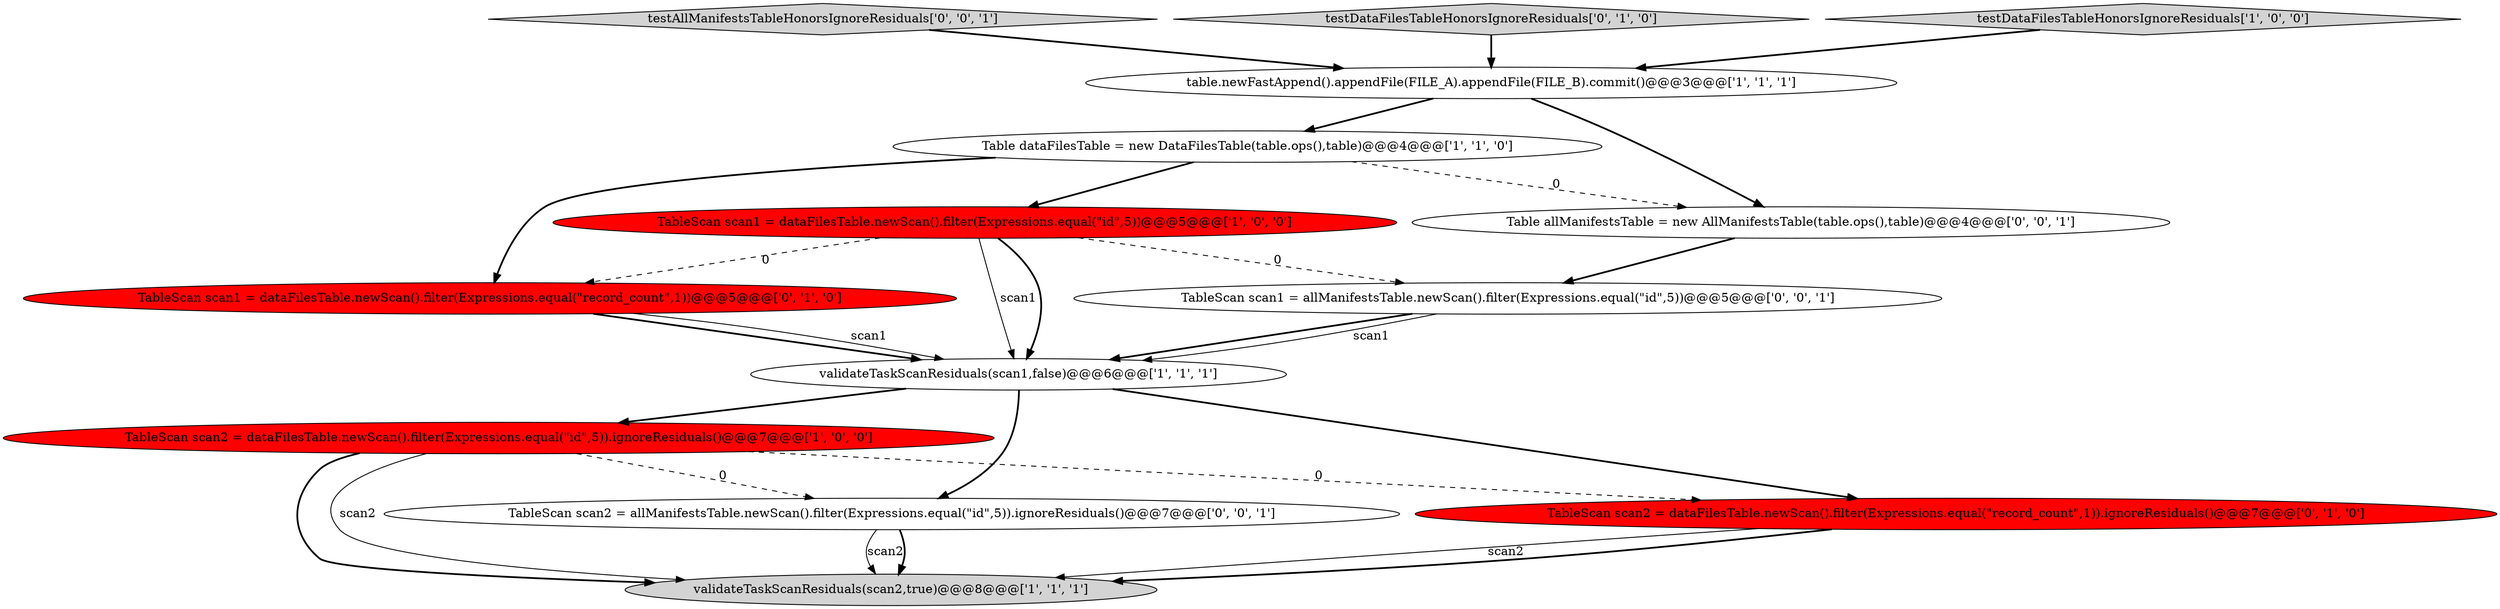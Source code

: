 digraph {
13 [style = filled, label = "testAllManifestsTableHonorsIgnoreResiduals['0', '0', '1']", fillcolor = lightgray, shape = diamond image = "AAA0AAABBB3BBB"];
5 [style = filled, label = "table.newFastAppend().appendFile(FILE_A).appendFile(FILE_B).commit()@@@3@@@['1', '1', '1']", fillcolor = white, shape = ellipse image = "AAA0AAABBB1BBB"];
9 [style = filled, label = "TableScan scan1 = dataFilesTable.newScan().filter(Expressions.equal(\"record_count\",1))@@@5@@@['0', '1', '0']", fillcolor = red, shape = ellipse image = "AAA1AAABBB2BBB"];
8 [style = filled, label = "testDataFilesTableHonorsIgnoreResiduals['0', '1', '0']", fillcolor = lightgray, shape = diamond image = "AAA0AAABBB2BBB"];
12 [style = filled, label = "Table allManifestsTable = new AllManifestsTable(table.ops(),table)@@@4@@@['0', '0', '1']", fillcolor = white, shape = ellipse image = "AAA0AAABBB3BBB"];
4 [style = filled, label = "TableScan scan2 = dataFilesTable.newScan().filter(Expressions.equal(\"id\",5)).ignoreResiduals()@@@7@@@['1', '0', '0']", fillcolor = red, shape = ellipse image = "AAA1AAABBB1BBB"];
1 [style = filled, label = "TableScan scan1 = dataFilesTable.newScan().filter(Expressions.equal(\"id\",5))@@@5@@@['1', '0', '0']", fillcolor = red, shape = ellipse image = "AAA1AAABBB1BBB"];
0 [style = filled, label = "validateTaskScanResiduals(scan1,false)@@@6@@@['1', '1', '1']", fillcolor = white, shape = ellipse image = "AAA0AAABBB1BBB"];
10 [style = filled, label = "TableScan scan2 = allManifestsTable.newScan().filter(Expressions.equal(\"id\",5)).ignoreResiduals()@@@7@@@['0', '0', '1']", fillcolor = white, shape = ellipse image = "AAA0AAABBB3BBB"];
2 [style = filled, label = "testDataFilesTableHonorsIgnoreResiduals['1', '0', '0']", fillcolor = lightgray, shape = diamond image = "AAA0AAABBB1BBB"];
6 [style = filled, label = "validateTaskScanResiduals(scan2,true)@@@8@@@['1', '1', '1']", fillcolor = lightgray, shape = ellipse image = "AAA0AAABBB1BBB"];
3 [style = filled, label = "Table dataFilesTable = new DataFilesTable(table.ops(),table)@@@4@@@['1', '1', '0']", fillcolor = white, shape = ellipse image = "AAA0AAABBB1BBB"];
11 [style = filled, label = "TableScan scan1 = allManifestsTable.newScan().filter(Expressions.equal(\"id\",5))@@@5@@@['0', '0', '1']", fillcolor = white, shape = ellipse image = "AAA0AAABBB3BBB"];
7 [style = filled, label = "TableScan scan2 = dataFilesTable.newScan().filter(Expressions.equal(\"record_count\",1)).ignoreResiduals()@@@7@@@['0', '1', '0']", fillcolor = red, shape = ellipse image = "AAA1AAABBB2BBB"];
5->3 [style = bold, label=""];
1->0 [style = solid, label="scan1"];
9->0 [style = bold, label=""];
3->1 [style = bold, label=""];
4->6 [style = bold, label=""];
9->0 [style = solid, label="scan1"];
12->11 [style = bold, label=""];
4->6 [style = solid, label="scan2"];
1->9 [style = dashed, label="0"];
1->0 [style = bold, label=""];
10->6 [style = solid, label="scan2"];
10->6 [style = bold, label=""];
0->7 [style = bold, label=""];
3->9 [style = bold, label=""];
0->10 [style = bold, label=""];
11->0 [style = bold, label=""];
7->6 [style = solid, label="scan2"];
3->12 [style = dashed, label="0"];
8->5 [style = bold, label=""];
5->12 [style = bold, label=""];
0->4 [style = bold, label=""];
4->7 [style = dashed, label="0"];
1->11 [style = dashed, label="0"];
7->6 [style = bold, label=""];
13->5 [style = bold, label=""];
11->0 [style = solid, label="scan1"];
4->10 [style = dashed, label="0"];
2->5 [style = bold, label=""];
}
